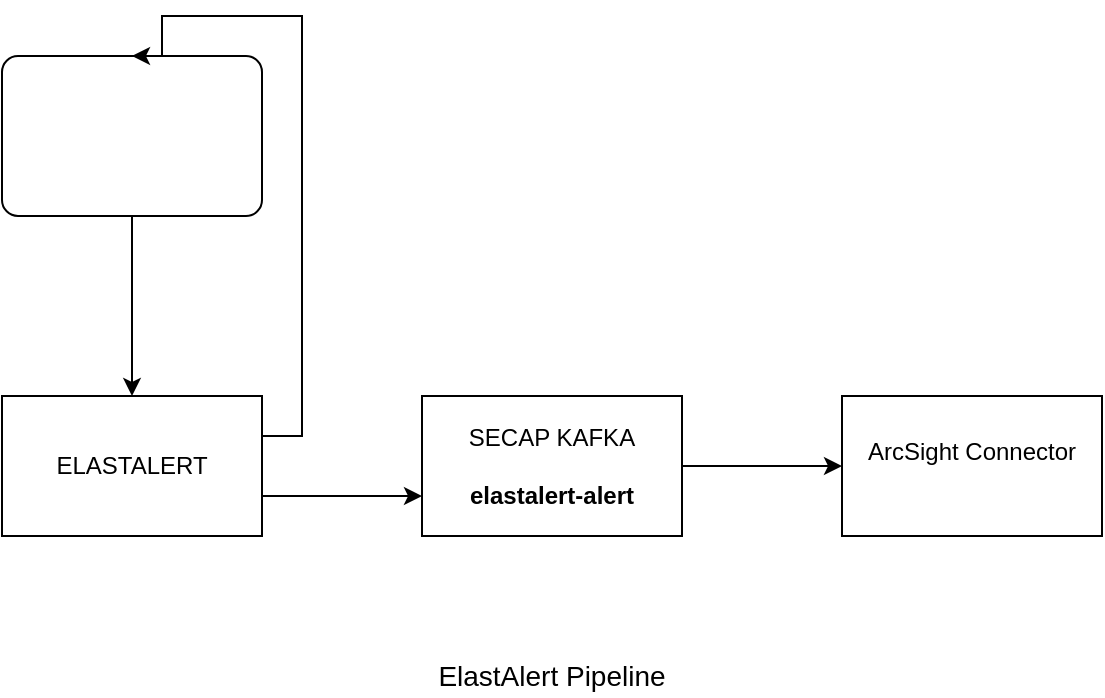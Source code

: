 <mxfile version="13.0.9">
    <diagram id="Qv8Z0Byq6LT91-KnTJSf" name="Page-1">
        <mxGraphModel dx="903" dy="766" grid="1" gridSize="10" guides="1" tooltips="1" connect="1" arrows="1" fold="1" page="1" pageScale="1" pageWidth="850" pageHeight="1100" math="0" shadow="0">
            <root>
                <mxCell id="0"/>
                <mxCell id="1" parent="0"/>
                <mxCell id="4" style="edgeStyle=orthogonalEdgeStyle;rounded=0;orthogonalLoop=1;jettySize=auto;html=1;entryX=0.5;entryY=0;entryDx=0;entryDy=0;" parent="1" source="2" target="3" edge="1">
                    <mxGeometry relative="1" as="geometry"/>
                </mxCell>
                <mxCell id="2" value="&lt;font color=&quot;#ffffff&quot;&gt;Elasticsearch&lt;br&gt;ECE Cluster&lt;/font&gt;" style="rounded=1;arcSize=10;whiteSpace=wrap;html=1;align=center;" parent="1" vertex="1">
                    <mxGeometry x="110" y="160" width="130" height="80" as="geometry"/>
                </mxCell>
                <mxCell id="5" style="edgeStyle=orthogonalEdgeStyle;rounded=0;orthogonalLoop=1;jettySize=auto;html=1;exitX=1;exitY=0.5;exitDx=0;exitDy=0;entryX=0.5;entryY=0;entryDx=0;entryDy=0;" parent="1" source="3" target="2" edge="1">
                    <mxGeometry relative="1" as="geometry">
                        <Array as="points">
                            <mxPoint x="260" y="350"/>
                            <mxPoint x="260" y="140"/>
                            <mxPoint x="190" y="140"/>
                            <mxPoint x="190" y="160"/>
                        </Array>
                    </mxGeometry>
                </mxCell>
                <mxCell id="8" value="" style="edgeStyle=orthogonalEdgeStyle;rounded=0;orthogonalLoop=1;jettySize=auto;html=1;" parent="1" source="3" target="7" edge="1">
                    <mxGeometry relative="1" as="geometry">
                        <Array as="points">
                            <mxPoint x="280" y="380"/>
                            <mxPoint x="280" y="380"/>
                        </Array>
                    </mxGeometry>
                </mxCell>
                <mxCell id="3" value="ELASTALERT" style="whiteSpace=wrap;html=1;align=center;" parent="1" vertex="1">
                    <mxGeometry x="110" y="330" width="130" height="70" as="geometry"/>
                </mxCell>
                <mxCell id="10" value="" style="edgeStyle=orthogonalEdgeStyle;rounded=0;orthogonalLoop=1;jettySize=auto;html=1;" parent="1" source="7" target="9" edge="1">
                    <mxGeometry relative="1" as="geometry"/>
                </mxCell>
                <mxCell id="7" value="SECAP KAFKA&lt;br&gt;&lt;br&gt;&lt;b&gt;elastalert-alert&lt;/b&gt;" style="whiteSpace=wrap;html=1;align=center;" parent="1" vertex="1">
                    <mxGeometry x="320" y="330" width="130" height="70" as="geometry"/>
                </mxCell>
                <mxCell id="9" value="ArcSight Connector&lt;br&gt;&lt;b&gt;&lt;br&gt;&lt;/b&gt;" style="whiteSpace=wrap;html=1;align=center;" parent="1" vertex="1">
                    <mxGeometry x="530" y="330" width="130" height="70" as="geometry"/>
                </mxCell>
                <mxCell id="11" value="&lt;font style=&quot;font-size: 14px&quot;&gt;ElastAlert Pipeline&lt;/font&gt;" style="text;html=1;strokeColor=none;fillColor=none;align=center;verticalAlign=middle;whiteSpace=wrap;rounded=0;" parent="1" vertex="1">
                    <mxGeometry x="270" y="460" width="230" height="20" as="geometry"/>
                </mxCell>
            </root>
        </mxGraphModel>
    </diagram>
</mxfile>